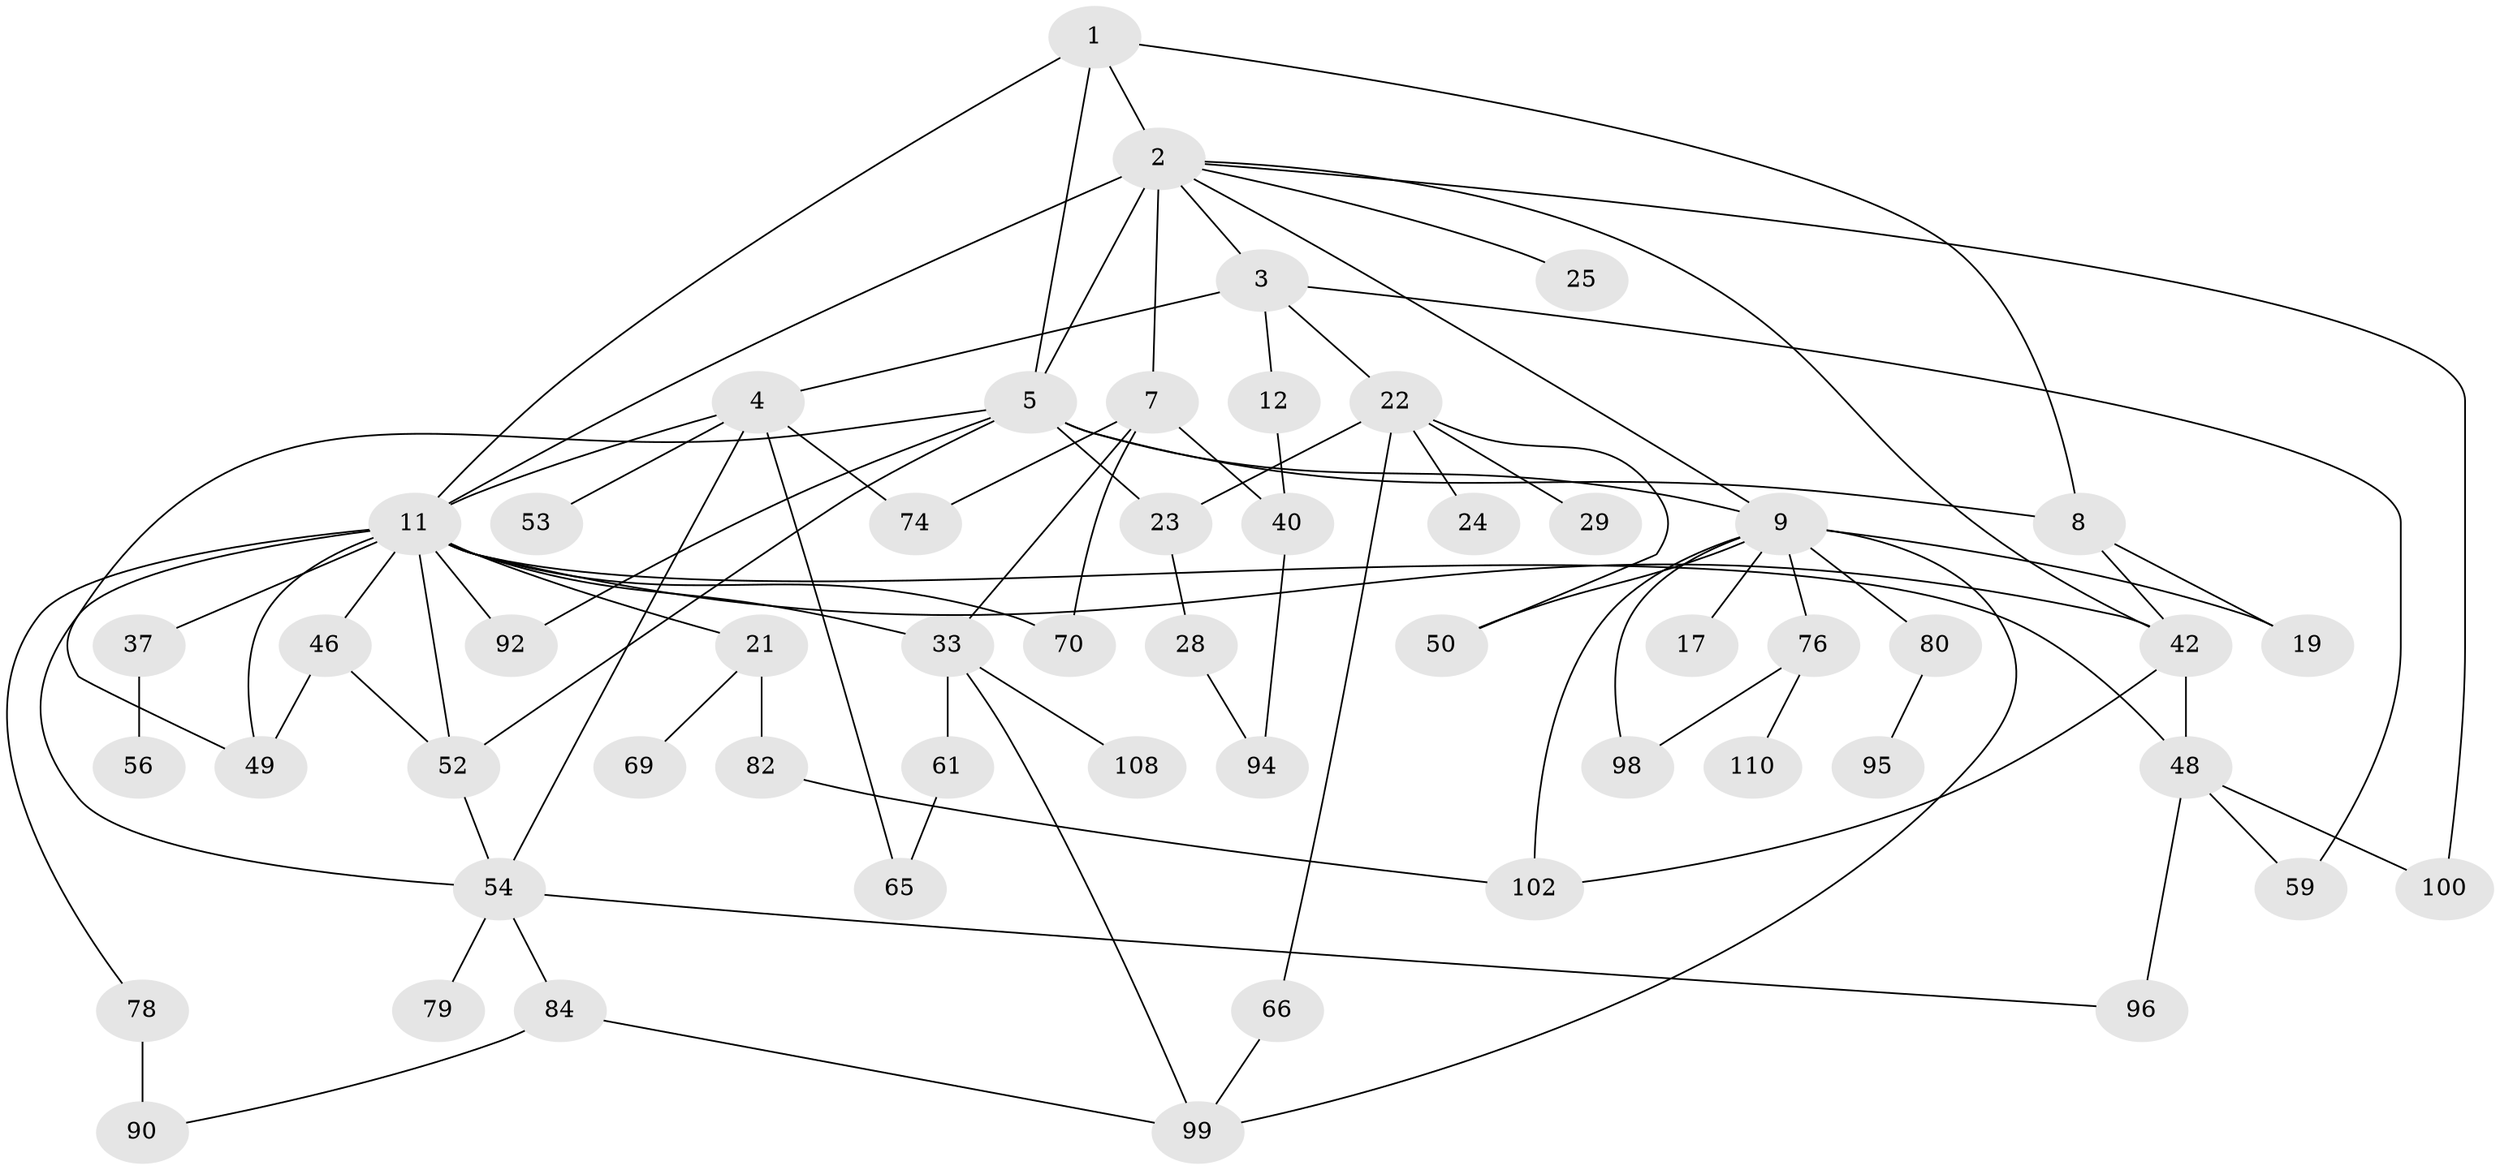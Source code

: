 // original degree distribution, {4: 0.12727272727272726, 8: 0.00909090909090909, 5: 0.05454545454545454, 6: 0.045454545454545456, 2: 0.3090909090909091, 3: 0.2818181818181818, 7: 0.00909090909090909, 1: 0.16363636363636364}
// Generated by graph-tools (version 1.1) at 2025/13/03/09/25 04:13:36]
// undirected, 55 vertices, 88 edges
graph export_dot {
graph [start="1"]
  node [color=gray90,style=filled];
  1;
  2 [super="+10"];
  3 [super="+13"];
  4 [super="+31"];
  5 [super="+32+72+38+20+6"];
  7 [super="+106+107+36+14"];
  8 [super="+15"];
  9 [super="+16+97+26"];
  11 [super="+41+18+27"];
  12;
  17;
  19 [super="+30"];
  21 [super="+47"];
  22 [super="+62"];
  23 [super="+104"];
  24;
  25;
  28;
  29 [super="+77"];
  33 [super="+58"];
  37;
  40;
  42 [super="+43"];
  46;
  48 [super="+51"];
  49 [super="+93"];
  50;
  52 [super="+73+67"];
  53;
  54 [super="+75+55"];
  56;
  59;
  61;
  65;
  66;
  69;
  70 [super="+86"];
  74;
  76 [super="+83"];
  78;
  79;
  80;
  82;
  84 [super="+105+85"];
  90 [super="+91"];
  92;
  94;
  95;
  96;
  98;
  99 [super="+101"];
  100;
  102 [super="+103"];
  108;
  110;
  1 -- 2;
  1 -- 5;
  1 -- 8;
  1 -- 11;
  2 -- 3;
  2 -- 7 [weight=2];
  2 -- 9;
  2 -- 5;
  2 -- 11 [weight=2];
  2 -- 100;
  2 -- 25;
  2 -- 42;
  3 -- 4 [weight=2];
  3 -- 12;
  3 -- 59;
  3 -- 22;
  4 -- 65;
  4 -- 53;
  4 -- 54;
  4 -- 74;
  4 -- 11;
  5 -- 9 [weight=2];
  5 -- 49;
  5 -- 23;
  5 -- 8;
  5 -- 92;
  5 -- 52 [weight=2];
  7 -- 70;
  7 -- 40;
  7 -- 33;
  7 -- 74;
  8 -- 42;
  8 -- 19;
  9 -- 80;
  9 -- 76 [weight=2];
  9 -- 17;
  9 -- 50;
  9 -- 102;
  9 -- 98;
  9 -- 19;
  9 -- 99;
  11 -- 46;
  11 -- 48;
  11 -- 49;
  11 -- 52;
  11 -- 21;
  11 -- 70;
  11 -- 33;
  11 -- 37;
  11 -- 42;
  11 -- 78;
  11 -- 54;
  11 -- 92 [weight=2];
  12 -- 40;
  21 -- 82;
  21 -- 69;
  22 -- 24;
  22 -- 29;
  22 -- 50;
  22 -- 66;
  22 -- 23;
  23 -- 28;
  28 -- 94;
  33 -- 99;
  33 -- 108;
  33 -- 61;
  37 -- 56;
  40 -- 94;
  42 -- 48;
  42 -- 102;
  46 -- 49;
  46 -- 52;
  48 -- 96;
  48 -- 100;
  48 -- 59;
  52 -- 54;
  54 -- 84;
  54 -- 96;
  54 -- 79;
  61 -- 65;
  66 -- 99;
  76 -- 98;
  76 -- 110;
  78 -- 90 [weight=2];
  80 -- 95;
  82 -- 102;
  84 -- 90;
  84 -- 99;
}
